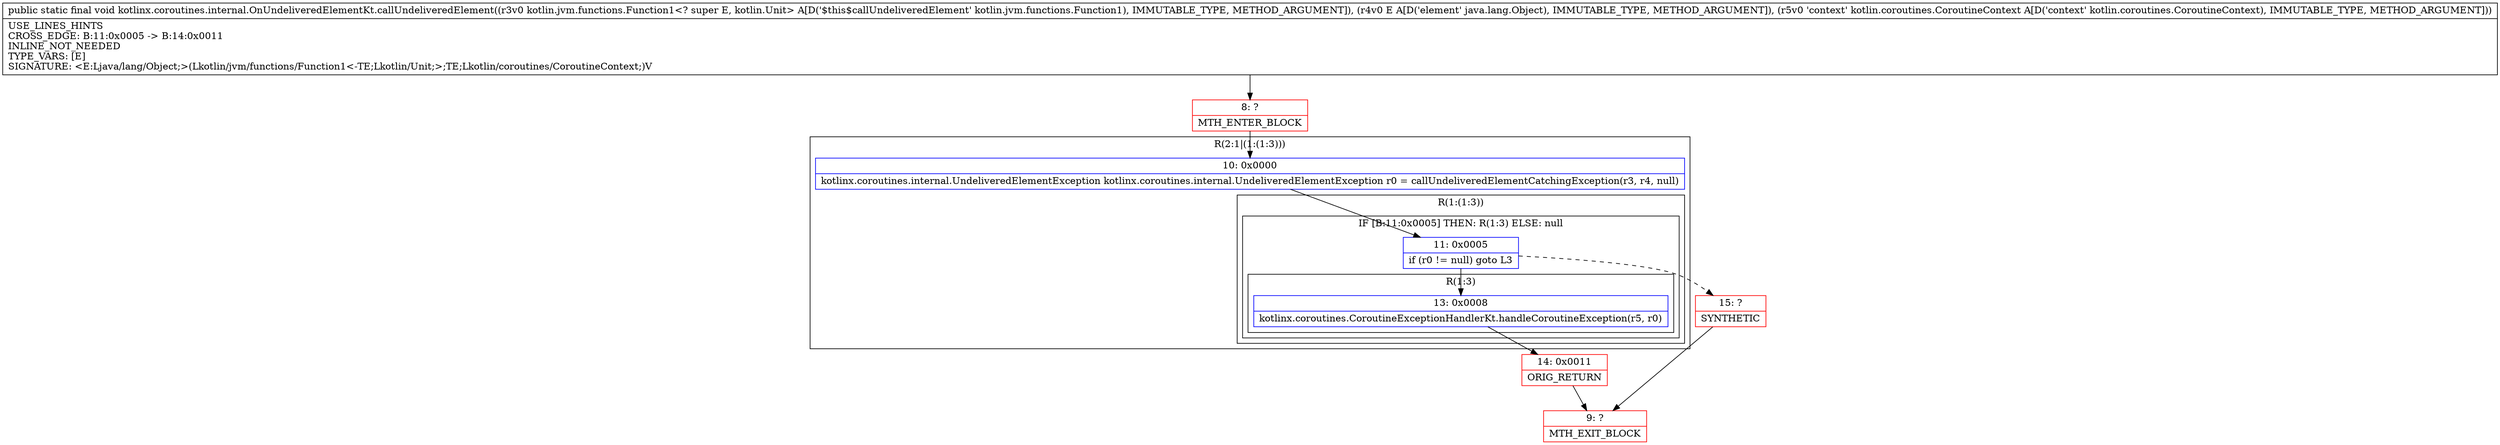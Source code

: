 digraph "CFG forkotlinx.coroutines.internal.OnUndeliveredElementKt.callUndeliveredElement(Lkotlin\/jvm\/functions\/Function1;Ljava\/lang\/Object;Lkotlin\/coroutines\/CoroutineContext;)V" {
subgraph cluster_Region_1439007643 {
label = "R(2:1|(1:(1:3)))";
node [shape=record,color=blue];
Node_10 [shape=record,label="{10\:\ 0x0000|kotlinx.coroutines.internal.UndeliveredElementException kotlinx.coroutines.internal.UndeliveredElementException r0 = callUndeliveredElementCatchingException(r3, r4, null)\l}"];
subgraph cluster_Region_2035730687 {
label = "R(1:(1:3))";
node [shape=record,color=blue];
subgraph cluster_IfRegion_716425458 {
label = "IF [B:11:0x0005] THEN: R(1:3) ELSE: null";
node [shape=record,color=blue];
Node_11 [shape=record,label="{11\:\ 0x0005|if (r0 != null) goto L3\l}"];
subgraph cluster_Region_1115489552 {
label = "R(1:3)";
node [shape=record,color=blue];
Node_13 [shape=record,label="{13\:\ 0x0008|kotlinx.coroutines.CoroutineExceptionHandlerKt.handleCoroutineException(r5, r0)\l}"];
}
}
}
}
Node_8 [shape=record,color=red,label="{8\:\ ?|MTH_ENTER_BLOCK\l}"];
Node_14 [shape=record,color=red,label="{14\:\ 0x0011|ORIG_RETURN\l}"];
Node_9 [shape=record,color=red,label="{9\:\ ?|MTH_EXIT_BLOCK\l}"];
Node_15 [shape=record,color=red,label="{15\:\ ?|SYNTHETIC\l}"];
MethodNode[shape=record,label="{public static final void kotlinx.coroutines.internal.OnUndeliveredElementKt.callUndeliveredElement((r3v0 kotlin.jvm.functions.Function1\<? super E, kotlin.Unit\> A[D('$this$callUndeliveredElement' kotlin.jvm.functions.Function1), IMMUTABLE_TYPE, METHOD_ARGUMENT]), (r4v0 E A[D('element' java.lang.Object), IMMUTABLE_TYPE, METHOD_ARGUMENT]), (r5v0 'context' kotlin.coroutines.CoroutineContext A[D('context' kotlin.coroutines.CoroutineContext), IMMUTABLE_TYPE, METHOD_ARGUMENT]))  | USE_LINES_HINTS\lCROSS_EDGE: B:11:0x0005 \-\> B:14:0x0011\lINLINE_NOT_NEEDED\lTYPE_VARS: [E]\lSIGNATURE: \<E:Ljava\/lang\/Object;\>(Lkotlin\/jvm\/functions\/Function1\<\-TE;Lkotlin\/Unit;\>;TE;Lkotlin\/coroutines\/CoroutineContext;)V\l}"];
MethodNode -> Node_8;Node_10 -> Node_11;
Node_11 -> Node_13;
Node_11 -> Node_15[style=dashed];
Node_13 -> Node_14;
Node_8 -> Node_10;
Node_14 -> Node_9;
Node_15 -> Node_9;
}

